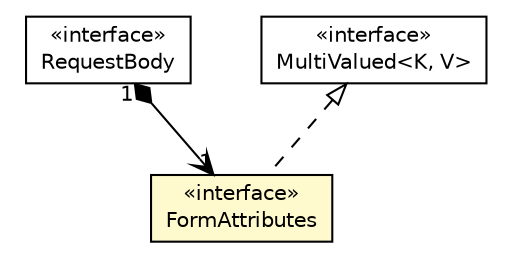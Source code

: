 #!/usr/local/bin/dot
#
# Class diagram 
# Generated by UMLGraph version R5_6-24-gf6e263 (http://www.umlgraph.org/)
#

digraph G {
	edge [fontname="Helvetica",fontsize=10,labelfontname="Helvetica",labelfontsize=10];
	node [fontname="Helvetica",fontsize=10,shape=plaintext];
	nodesep=0.25;
	ranksep=0.5;
	// io.werval.api.http.FormAttributes
	c18679 [label=<<table title="io.werval.api.http.FormAttributes" border="0" cellborder="1" cellspacing="0" cellpadding="2" port="p" bgcolor="lemonChiffon" href="./FormAttributes.html">
		<tr><td><table border="0" cellspacing="0" cellpadding="1">
<tr><td align="center" balign="center"> &#171;interface&#187; </td></tr>
<tr><td align="center" balign="center"> FormAttributes </td></tr>
		</table></td></tr>
		</table>>, URL="./FormAttributes.html", fontname="Helvetica", fontcolor="black", fontsize=10.0];
	// io.werval.api.http.RequestBody
	c18695 [label=<<table title="io.werval.api.http.RequestBody" border="0" cellborder="1" cellspacing="0" cellpadding="2" port="p" href="./RequestBody.html">
		<tr><td><table border="0" cellspacing="0" cellpadding="1">
<tr><td align="center" balign="center"> &#171;interface&#187; </td></tr>
<tr><td align="center" balign="center"> RequestBody </td></tr>
		</table></td></tr>
		</table>>, URL="./RequestBody.html", fontname="Helvetica", fontcolor="black", fontsize=10.0];
	// io.werval.util.MultiValued<K, V>
	c18786 [label=<<table title="io.werval.util.MultiValued" border="0" cellborder="1" cellspacing="0" cellpadding="2" port="p" href="../../util/MultiValued.html">
		<tr><td><table border="0" cellspacing="0" cellpadding="1">
<tr><td align="center" balign="center"> &#171;interface&#187; </td></tr>
<tr><td align="center" balign="center"> MultiValued&lt;K, V&gt; </td></tr>
		</table></td></tr>
		</table>>, URL="../../util/MultiValued.html", fontname="Helvetica", fontcolor="black", fontsize=10.0];
	//io.werval.api.http.FormAttributes implements io.werval.util.MultiValued<K, V>
	c18786:p -> c18679:p [dir=back,arrowtail=empty,style=dashed];
	// io.werval.api.http.RequestBody NAVCOMPOSED io.werval.api.http.FormAttributes
	c18695:p -> c18679:p [taillabel="1", label="", headlabel="1", fontname="Helvetica", fontcolor="black", fontsize=10.0, color="black", arrowhead=open, arrowtail=diamond, dir=both];
}

